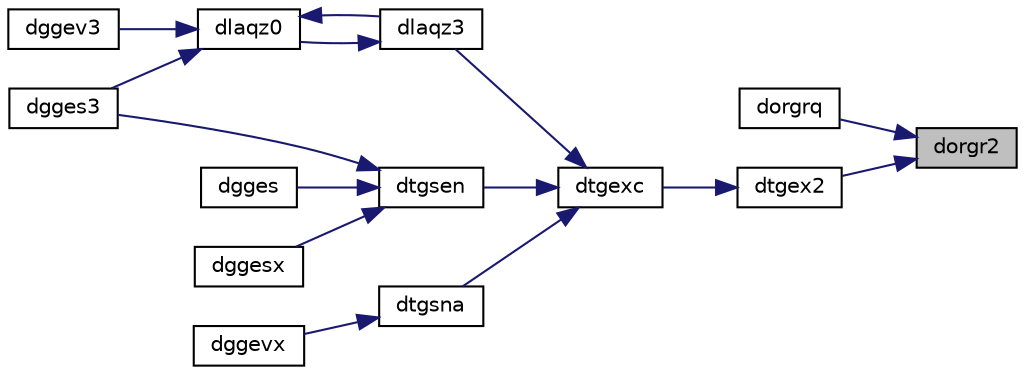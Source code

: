 digraph "dorgr2"
{
 // LATEX_PDF_SIZE
  edge [fontname="Helvetica",fontsize="10",labelfontname="Helvetica",labelfontsize="10"];
  node [fontname="Helvetica",fontsize="10",shape=record];
  rankdir="RL";
  Node1 [label="dorgr2",height=0.2,width=0.4,color="black", fillcolor="grey75", style="filled", fontcolor="black",tooltip="DORGR2 generates all or part of the orthogonal matrix Q from an RQ factorization determined by sgerqf..."];
  Node1 -> Node2 [dir="back",color="midnightblue",fontsize="10",style="solid",fontname="Helvetica"];
  Node2 [label="dorgrq",height=0.2,width=0.4,color="black", fillcolor="white", style="filled",URL="$dorgrq_8f.html#a082ca6e4415f597eb18d239753084793",tooltip="DORGRQ"];
  Node1 -> Node3 [dir="back",color="midnightblue",fontsize="10",style="solid",fontname="Helvetica"];
  Node3 [label="dtgex2",height=0.2,width=0.4,color="black", fillcolor="white", style="filled",URL="$dtgex2_8f.html#aa3c93490c68259c80285d72cb61cbd99",tooltip="DTGEX2 swaps adjacent diagonal blocks in an upper (quasi) triangular matrix pair by an orthogonal equ..."];
  Node3 -> Node4 [dir="back",color="midnightblue",fontsize="10",style="solid",fontname="Helvetica"];
  Node4 [label="dtgexc",height=0.2,width=0.4,color="black", fillcolor="white", style="filled",URL="$dtgexc_8f.html#a2510d68d70194719d570cbcfe24b3e74",tooltip="DTGEXC"];
  Node4 -> Node5 [dir="back",color="midnightblue",fontsize="10",style="solid",fontname="Helvetica"];
  Node5 [label="dlaqz3",height=0.2,width=0.4,color="black", fillcolor="white", style="filled",URL="$dlaqz3_8f.html#a9214b3b765a89d0b3fd6a08b6ec56d0f",tooltip="DLAQZ3"];
  Node5 -> Node6 [dir="back",color="midnightblue",fontsize="10",style="solid",fontname="Helvetica"];
  Node6 [label="dlaqz0",height=0.2,width=0.4,color="black", fillcolor="white", style="filled",URL="$dlaqz0_8f.html#a64ae394c770b6fbb30c1d6d6727d003c",tooltip="DLAQZ0"];
  Node6 -> Node7 [dir="back",color="midnightblue",fontsize="10",style="solid",fontname="Helvetica"];
  Node7 [label="dgges3",height=0.2,width=0.4,color="black", fillcolor="white", style="filled",URL="$dgges3_8f.html#a3903b5dcbc186bcc5b2db0604331dbb6",tooltip="DGGES3 computes the eigenvalues, the Schur form, and, optionally, the matrix of Schur vectors for GE ..."];
  Node6 -> Node8 [dir="back",color="midnightblue",fontsize="10",style="solid",fontname="Helvetica"];
  Node8 [label="dggev3",height=0.2,width=0.4,color="black", fillcolor="white", style="filled",URL="$dggev3_8f.html#a28d81b96083b18aa21c47e2e6ff59e5a",tooltip="DGGEV3 computes the eigenvalues and, optionally, the left and/or right eigenvectors for GE matrices (..."];
  Node6 -> Node5 [dir="back",color="midnightblue",fontsize="10",style="solid",fontname="Helvetica"];
  Node4 -> Node9 [dir="back",color="midnightblue",fontsize="10",style="solid",fontname="Helvetica"];
  Node9 [label="dtgsen",height=0.2,width=0.4,color="black", fillcolor="white", style="filled",URL="$dtgsen_8f.html#aba8441d4f7374bbcf6c093dbec0b517e",tooltip="DTGSEN"];
  Node9 -> Node10 [dir="back",color="midnightblue",fontsize="10",style="solid",fontname="Helvetica"];
  Node10 [label="dgges",height=0.2,width=0.4,color="black", fillcolor="white", style="filled",URL="$dgges_8f.html#a8637d4b822e19d10327ddcb4235dc08e",tooltip="DGGES computes the eigenvalues, the Schur form, and, optionally, the matrix of Schur vectors for GE m..."];
  Node9 -> Node7 [dir="back",color="midnightblue",fontsize="10",style="solid",fontname="Helvetica"];
  Node9 -> Node11 [dir="back",color="midnightblue",fontsize="10",style="solid",fontname="Helvetica"];
  Node11 [label="dggesx",height=0.2,width=0.4,color="black", fillcolor="white", style="filled",URL="$dggesx_8f.html#a923e1df287c0a880641462ce42607936",tooltip="DGGESX computes the eigenvalues, the Schur form, and, optionally, the matrix of Schur vectors for GE ..."];
  Node4 -> Node12 [dir="back",color="midnightblue",fontsize="10",style="solid",fontname="Helvetica"];
  Node12 [label="dtgsna",height=0.2,width=0.4,color="black", fillcolor="white", style="filled",URL="$dtgsna_8f.html#a6c1a813b10f49050475ad50fe9fcaea7",tooltip="DTGSNA"];
  Node12 -> Node13 [dir="back",color="midnightblue",fontsize="10",style="solid",fontname="Helvetica"];
  Node13 [label="dggevx",height=0.2,width=0.4,color="black", fillcolor="white", style="filled",URL="$dggevx_8f.html#a58099bb0f4ebe6a1f6f6078e05a6fb78",tooltip="DGGEVX computes the eigenvalues and, optionally, the left and/or right eigenvectors for GE matrices"];
}
